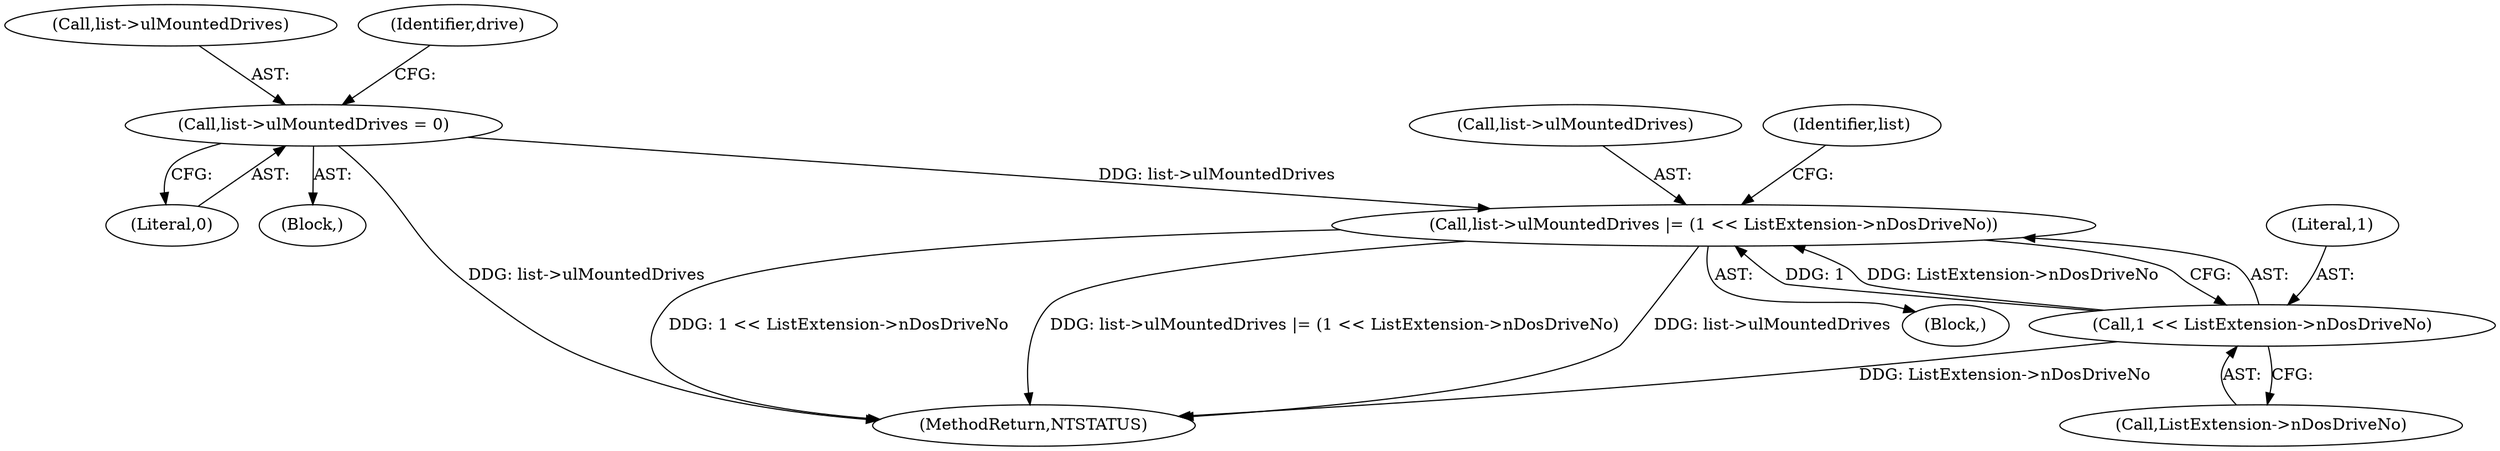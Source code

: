 digraph "0_VeraCrypt_f30f9339c9a0b9bbcc6f5ad38804af39db1f479e@pointer" {
"1001160" [label="(Call,list->ulMountedDrives |= (1 << ListExtension->nDosDriveNo))"];
"1001125" [label="(Call,list->ulMountedDrives = 0)"];
"1001164" [label="(Call,1 << ListExtension->nDosDriveNo)"];
"1003125" [label="(MethodReturn,NTSTATUS)"];
"1001129" [label="(Literal,0)"];
"1001126" [label="(Call,list->ulMountedDrives)"];
"1001160" [label="(Call,list->ulMountedDrives |= (1 << ListExtension->nDosDriveNo))"];
"1001161" [label="(Call,list->ulMountedDrives)"];
"1001125" [label="(Call,list->ulMountedDrives = 0)"];
"1001166" [label="(Call,ListExtension->nDosDriveNo)"];
"1001172" [label="(Identifier,list)"];
"1001164" [label="(Call,1 << ListExtension->nDosDriveNo)"];
"1001132" [label="(Identifier,drive)"];
"1001112" [label="(Block,)"];
"1001165" [label="(Literal,1)"];
"1001159" [label="(Block,)"];
"1001160" -> "1001159"  [label="AST: "];
"1001160" -> "1001164"  [label="CFG: "];
"1001161" -> "1001160"  [label="AST: "];
"1001164" -> "1001160"  [label="AST: "];
"1001172" -> "1001160"  [label="CFG: "];
"1001160" -> "1003125"  [label="DDG: 1 << ListExtension->nDosDriveNo"];
"1001160" -> "1003125"  [label="DDG: list->ulMountedDrives |= (1 << ListExtension->nDosDriveNo)"];
"1001160" -> "1003125"  [label="DDG: list->ulMountedDrives"];
"1001125" -> "1001160"  [label="DDG: list->ulMountedDrives"];
"1001164" -> "1001160"  [label="DDG: 1"];
"1001164" -> "1001160"  [label="DDG: ListExtension->nDosDriveNo"];
"1001125" -> "1001112"  [label="AST: "];
"1001125" -> "1001129"  [label="CFG: "];
"1001126" -> "1001125"  [label="AST: "];
"1001129" -> "1001125"  [label="AST: "];
"1001132" -> "1001125"  [label="CFG: "];
"1001125" -> "1003125"  [label="DDG: list->ulMountedDrives"];
"1001164" -> "1001166"  [label="CFG: "];
"1001165" -> "1001164"  [label="AST: "];
"1001166" -> "1001164"  [label="AST: "];
"1001164" -> "1003125"  [label="DDG: ListExtension->nDosDriveNo"];
}
